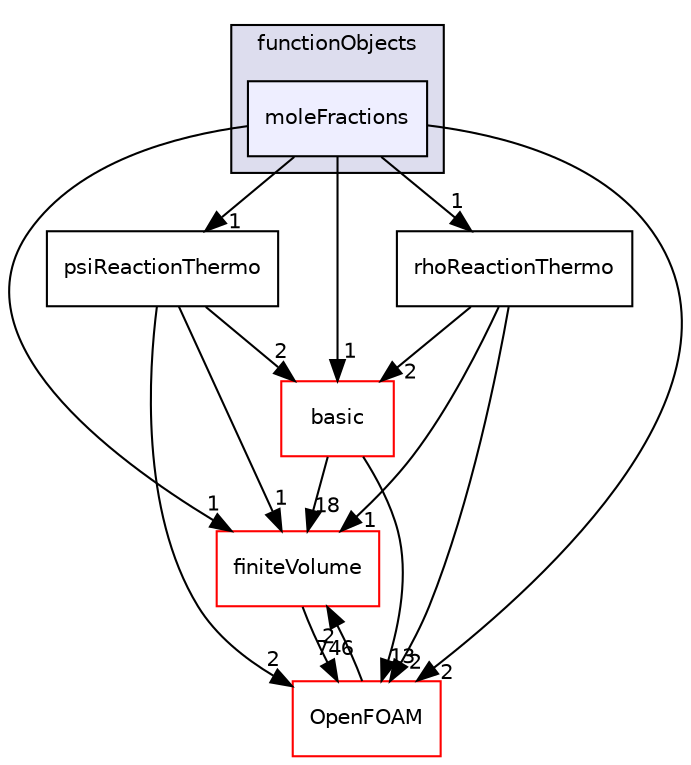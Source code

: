 digraph "src/thermophysicalModels/reactionThermo/functionObjects/moleFractions" {
  bgcolor=transparent;
  compound=true
  node [ fontsize="10", fontname="Helvetica"];
  edge [ labelfontsize="10", labelfontname="Helvetica"];
  subgraph clusterdir_cf5cfed03378db5b28832509fd8a2dd8 {
    graph [ bgcolor="#ddddee", pencolor="black", label="functionObjects" fontname="Helvetica", fontsize="10", URL="dir_cf5cfed03378db5b28832509fd8a2dd8.html"]
  dir_3a24efe13e2fa355f09dd59793b5c181 [shape=box, label="moleFractions", style="filled", fillcolor="#eeeeff", pencolor="black", URL="dir_3a24efe13e2fa355f09dd59793b5c181.html"];
  }
  dir_9bd15774b555cf7259a6fa18f99fe99b [shape=box label="finiteVolume" color="red" URL="dir_9bd15774b555cf7259a6fa18f99fe99b.html"];
  dir_1a3c3f461d6e95efbbe76e3f2afd24f9 [shape=box label="rhoReactionThermo" URL="dir_1a3c3f461d6e95efbbe76e3f2afd24f9.html"];
  dir_c5473ff19b20e6ec4dfe5c310b3778a8 [shape=box label="OpenFOAM" color="red" URL="dir_c5473ff19b20e6ec4dfe5c310b3778a8.html"];
  dir_06f148173e18b30571767a4646427f53 [shape=box label="psiReactionThermo" URL="dir_06f148173e18b30571767a4646427f53.html"];
  dir_38cb9973e0eaf6834e10b18bff965c4b [shape=box label="basic" color="red" URL="dir_38cb9973e0eaf6834e10b18bff965c4b.html"];
  dir_9bd15774b555cf7259a6fa18f99fe99b->dir_c5473ff19b20e6ec4dfe5c310b3778a8 [headlabel="746", labeldistance=1.5 headhref="dir_000896_001896.html"];
  dir_3a24efe13e2fa355f09dd59793b5c181->dir_9bd15774b555cf7259a6fa18f99fe99b [headlabel="1", labeldistance=1.5 headhref="dir_002895_000896.html"];
  dir_3a24efe13e2fa355f09dd59793b5c181->dir_1a3c3f461d6e95efbbe76e3f2afd24f9 [headlabel="1", labeldistance=1.5 headhref="dir_002895_002910.html"];
  dir_3a24efe13e2fa355f09dd59793b5c181->dir_c5473ff19b20e6ec4dfe5c310b3778a8 [headlabel="2", labeldistance=1.5 headhref="dir_002895_001896.html"];
  dir_3a24efe13e2fa355f09dd59793b5c181->dir_06f148173e18b30571767a4646427f53 [headlabel="1", labeldistance=1.5 headhref="dir_002895_002908.html"];
  dir_3a24efe13e2fa355f09dd59793b5c181->dir_38cb9973e0eaf6834e10b18bff965c4b [headlabel="1", labeldistance=1.5 headhref="dir_002895_002775.html"];
  dir_1a3c3f461d6e95efbbe76e3f2afd24f9->dir_9bd15774b555cf7259a6fa18f99fe99b [headlabel="1", labeldistance=1.5 headhref="dir_002910_000896.html"];
  dir_1a3c3f461d6e95efbbe76e3f2afd24f9->dir_c5473ff19b20e6ec4dfe5c310b3778a8 [headlabel="2", labeldistance=1.5 headhref="dir_002910_001896.html"];
  dir_1a3c3f461d6e95efbbe76e3f2afd24f9->dir_38cb9973e0eaf6834e10b18bff965c4b [headlabel="2", labeldistance=1.5 headhref="dir_002910_002775.html"];
  dir_c5473ff19b20e6ec4dfe5c310b3778a8->dir_9bd15774b555cf7259a6fa18f99fe99b [headlabel="2", labeldistance=1.5 headhref="dir_001896_000896.html"];
  dir_06f148173e18b30571767a4646427f53->dir_9bd15774b555cf7259a6fa18f99fe99b [headlabel="1", labeldistance=1.5 headhref="dir_002908_000896.html"];
  dir_06f148173e18b30571767a4646427f53->dir_c5473ff19b20e6ec4dfe5c310b3778a8 [headlabel="2", labeldistance=1.5 headhref="dir_002908_001896.html"];
  dir_06f148173e18b30571767a4646427f53->dir_38cb9973e0eaf6834e10b18bff965c4b [headlabel="2", labeldistance=1.5 headhref="dir_002908_002775.html"];
  dir_38cb9973e0eaf6834e10b18bff965c4b->dir_9bd15774b555cf7259a6fa18f99fe99b [headlabel="18", labeldistance=1.5 headhref="dir_002775_000896.html"];
  dir_38cb9973e0eaf6834e10b18bff965c4b->dir_c5473ff19b20e6ec4dfe5c310b3778a8 [headlabel="13", labeldistance=1.5 headhref="dir_002775_001896.html"];
}
